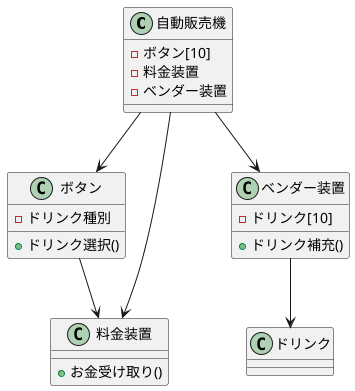 @startuml 6-4-1
class 自動販売機 {
  - ボタン[10]
  - 料金装置
  - ベンダー装置
}

class ボタン {
  - ドリンク種別
  + ドリンク選択()
}

class 料金装置 {
  + お金受け取り()
}

class ベンダー装置 {
  - ドリンク[10]
  + ドリンク補充()
}

自動販売機 --> ボタン
自動販売機 --> 料金装置
自動販売機 --> ベンダー装置
ボタン --> 料金装置
ベンダー装置 --> ドリンク

@enduml
